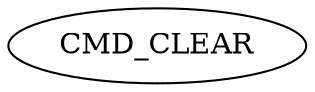 digraph g {
name="Locking!CMD!";

graph []

  
  CMD_CLEAR   [type="asyncclear",   pattern="B" ];
  


}
